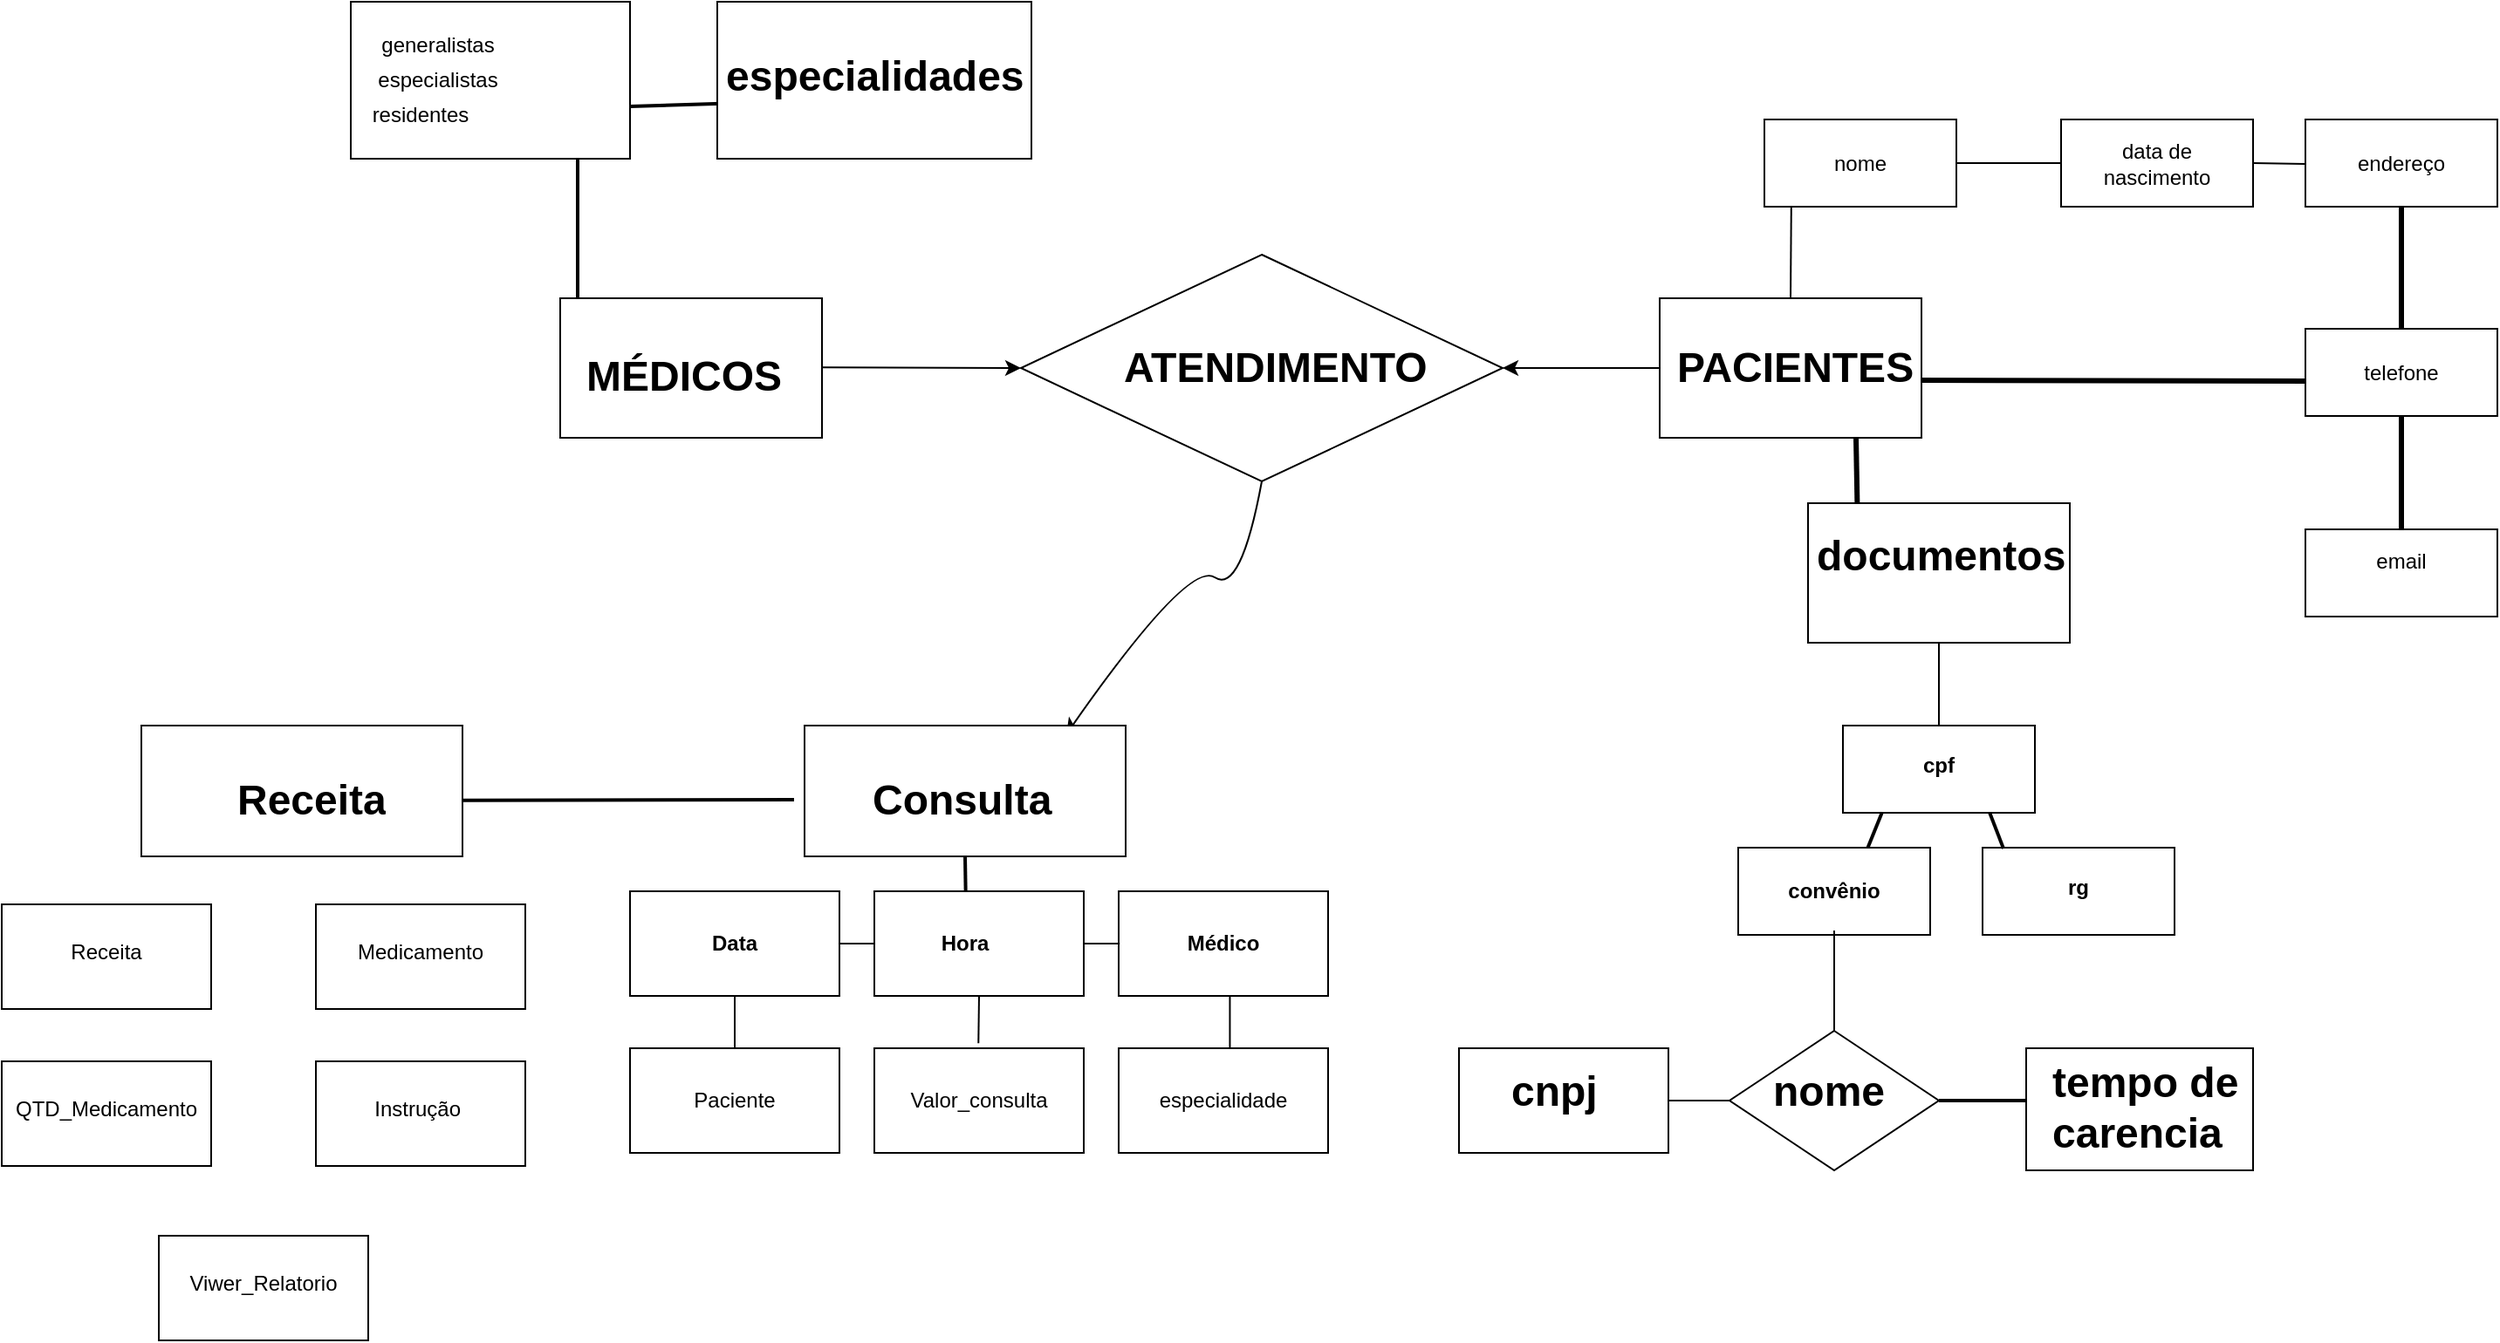 <mxfile version="22.0.4" type="github">
  <diagram name="Página-1" id="Iohb_Qh98rq4LltzsZjh">
    <mxGraphModel dx="2167" dy="761" grid="0" gridSize="10" guides="0" tooltips="1" connect="1" arrows="1" fold="1" page="0" pageScale="1" pageWidth="827" pageHeight="1169" math="0" shadow="0">
      <root>
        <mxCell id="0" />
        <mxCell id="1" parent="0" />
        <mxCell id="WpETOTU4uXRgeKiP_xAd-1" value="" style="rounded=0;whiteSpace=wrap;html=1;" vertex="1" parent="1">
          <mxGeometry x="150" y="290" width="150" height="80" as="geometry" />
        </mxCell>
        <mxCell id="WpETOTU4uXRgeKiP_xAd-2" value="" style="endArrow=classic;html=1;rounded=0;entryX=0;entryY=0.5;entryDx=0;entryDy=0;" edge="1" parent="1" target="WpETOTU4uXRgeKiP_xAd-9">
          <mxGeometry width="50" height="50" relative="1" as="geometry">
            <mxPoint x="300" y="329.58" as="sourcePoint" />
            <mxPoint x="370" y="329.58" as="targetPoint" />
            <Array as="points" />
          </mxGeometry>
        </mxCell>
        <mxCell id="WpETOTU4uXRgeKiP_xAd-9" value="" style="rhombus;whiteSpace=wrap;html=1;" vertex="1" parent="1">
          <mxGeometry x="414" y="265" width="276" height="130" as="geometry" />
        </mxCell>
        <mxCell id="WpETOTU4uXRgeKiP_xAd-10" value="" style="rounded=0;whiteSpace=wrap;html=1;" vertex="1" parent="1">
          <mxGeometry x="780" y="290" width="150" height="80" as="geometry" />
        </mxCell>
        <mxCell id="WpETOTU4uXRgeKiP_xAd-12" value="" style="endArrow=classic;html=1;rounded=0;exitX=0;exitY=0.5;exitDx=0;exitDy=0;" edge="1" parent="1" source="WpETOTU4uXRgeKiP_xAd-10" target="WpETOTU4uXRgeKiP_xAd-9">
          <mxGeometry width="50" height="50" relative="1" as="geometry">
            <mxPoint x="590" y="360" as="sourcePoint" />
            <mxPoint x="620" y="329.47" as="targetPoint" />
            <Array as="points" />
          </mxGeometry>
        </mxCell>
        <mxCell id="WpETOTU4uXRgeKiP_xAd-14" value="" style="endArrow=none;html=1;rounded=0;strokeWidth=2;" edge="1" parent="1">
          <mxGeometry width="50" height="50" relative="1" as="geometry">
            <mxPoint x="160" y="290" as="sourcePoint" />
            <mxPoint x="160" y="210" as="targetPoint" />
          </mxGeometry>
        </mxCell>
        <mxCell id="WpETOTU4uXRgeKiP_xAd-27" value="&lt;h1&gt;MÉDICOS&lt;/h1&gt;&lt;p&gt;&lt;br&gt;&lt;/p&gt;" style="text;html=1;strokeColor=none;fillColor=none;spacing=5;spacingTop=-20;whiteSpace=wrap;overflow=hidden;rounded=0;" vertex="1" parent="1">
          <mxGeometry x="160" y="315" width="150" height="120" as="geometry" />
        </mxCell>
        <mxCell id="WpETOTU4uXRgeKiP_xAd-31" style="edgeStyle=orthogonalEdgeStyle;rounded=0;orthogonalLoop=1;jettySize=auto;html=1;exitX=0.5;exitY=1;exitDx=0;exitDy=0;" edge="1" parent="1" source="WpETOTU4uXRgeKiP_xAd-1" target="WpETOTU4uXRgeKiP_xAd-1">
          <mxGeometry relative="1" as="geometry" />
        </mxCell>
        <mxCell id="WpETOTU4uXRgeKiP_xAd-32" style="edgeStyle=orthogonalEdgeStyle;rounded=0;orthogonalLoop=1;jettySize=auto;html=1;exitX=0.5;exitY=1;exitDx=0;exitDy=0;" edge="1" parent="1" source="WpETOTU4uXRgeKiP_xAd-1" target="WpETOTU4uXRgeKiP_xAd-1">
          <mxGeometry relative="1" as="geometry" />
        </mxCell>
        <mxCell id="WpETOTU4uXRgeKiP_xAd-35" value="&lt;h1&gt;ATENDIMENTO&lt;/h1&gt;&lt;p&gt;&lt;br&gt;&lt;/p&gt;" style="text;html=1;strokeColor=none;fillColor=none;spacing=5;spacingTop=-20;whiteSpace=wrap;overflow=hidden;rounded=0;" vertex="1" parent="1">
          <mxGeometry x="468" y="310" width="186" height="60" as="geometry" />
        </mxCell>
        <mxCell id="WpETOTU4uXRgeKiP_xAd-36" value="&lt;h1&gt;PACIENTES&lt;/h1&gt;&lt;p&gt;&lt;br&gt;&lt;/p&gt;" style="text;html=1;strokeColor=none;fillColor=none;spacing=5;spacingTop=-20;whiteSpace=wrap;overflow=hidden;rounded=0;" vertex="1" parent="1">
          <mxGeometry x="785" y="310" width="150" height="40" as="geometry" />
        </mxCell>
        <mxCell id="WpETOTU4uXRgeKiP_xAd-39" value="" style="rounded=0;whiteSpace=wrap;html=1;" vertex="1" parent="1">
          <mxGeometry x="30" y="120" width="160" height="90" as="geometry" />
        </mxCell>
        <mxCell id="WpETOTU4uXRgeKiP_xAd-40" value="" style="endArrow=none;html=1;rounded=0;strokeWidth=2;entryX=0.015;entryY=0.649;entryDx=0;entryDy=0;entryPerimeter=0;" edge="1" parent="1" target="WpETOTU4uXRgeKiP_xAd-41">
          <mxGeometry width="50" height="50" relative="1" as="geometry">
            <mxPoint x="190" y="180" as="sourcePoint" />
            <mxPoint x="260" y="180" as="targetPoint" />
          </mxGeometry>
        </mxCell>
        <mxCell id="WpETOTU4uXRgeKiP_xAd-41" value="" style="rounded=0;whiteSpace=wrap;html=1;" vertex="1" parent="1">
          <mxGeometry x="240" y="120" width="180" height="90" as="geometry" />
        </mxCell>
        <mxCell id="WpETOTU4uXRgeKiP_xAd-42" value="generalistas" style="text;html=1;strokeColor=none;fillColor=none;align=center;verticalAlign=middle;whiteSpace=wrap;rounded=0;" vertex="1" parent="1">
          <mxGeometry x="50" y="130" width="60" height="30" as="geometry" />
        </mxCell>
        <mxCell id="WpETOTU4uXRgeKiP_xAd-43" value="especialistas" style="text;html=1;strokeColor=none;fillColor=none;align=center;verticalAlign=middle;whiteSpace=wrap;rounded=0;" vertex="1" parent="1">
          <mxGeometry x="50" y="150" width="60" height="30" as="geometry" />
        </mxCell>
        <mxCell id="WpETOTU4uXRgeKiP_xAd-44" value="residentes " style="text;html=1;strokeColor=none;fillColor=none;align=center;verticalAlign=middle;whiteSpace=wrap;rounded=0;" vertex="1" parent="1">
          <mxGeometry x="40" y="170" width="60" height="30" as="geometry" />
        </mxCell>
        <mxCell id="WpETOTU4uXRgeKiP_xAd-45" value="&lt;h1&gt;especialidades&lt;br&gt;&lt;/h1&gt;" style="text;html=1;strokeColor=none;fillColor=none;spacing=5;spacingTop=-20;whiteSpace=wrap;overflow=hidden;rounded=0;" vertex="1" parent="1">
          <mxGeometry x="240" y="142.5" width="190" height="45" as="geometry" />
        </mxCell>
        <mxCell id="WpETOTU4uXRgeKiP_xAd-46" value="" style="rounded=0;whiteSpace=wrap;html=1;" vertex="1" parent="1">
          <mxGeometry x="840" y="187.5" width="110" height="50" as="geometry" />
        </mxCell>
        <mxCell id="WpETOTU4uXRgeKiP_xAd-47" value="nome" style="text;html=1;strokeColor=none;fillColor=none;align=center;verticalAlign=middle;whiteSpace=wrap;rounded=0;" vertex="1" parent="1">
          <mxGeometry x="865" y="197.5" width="60" height="30" as="geometry" />
        </mxCell>
        <mxCell id="WpETOTU4uXRgeKiP_xAd-48" value="" style="rounded=0;whiteSpace=wrap;html=1;" vertex="1" parent="1">
          <mxGeometry x="1010" y="187.5" width="110" height="50" as="geometry" />
        </mxCell>
        <mxCell id="WpETOTU4uXRgeKiP_xAd-49" value="data de nascimento" style="text;html=1;strokeColor=none;fillColor=none;align=center;verticalAlign=middle;whiteSpace=wrap;rounded=0;" vertex="1" parent="1">
          <mxGeometry x="1035" y="197.5" width="60" height="30" as="geometry" />
        </mxCell>
        <mxCell id="WpETOTU4uXRgeKiP_xAd-50" value="" style="rounded=0;whiteSpace=wrap;html=1;" vertex="1" parent="1">
          <mxGeometry x="1150" y="187.5" width="110" height="50" as="geometry" />
        </mxCell>
        <mxCell id="WpETOTU4uXRgeKiP_xAd-51" value="endereço" style="text;html=1;strokeColor=none;fillColor=none;align=center;verticalAlign=middle;whiteSpace=wrap;rounded=0;" vertex="1" parent="1">
          <mxGeometry x="1175" y="197.5" width="60" height="30" as="geometry" />
        </mxCell>
        <mxCell id="WpETOTU4uXRgeKiP_xAd-52" value="" style="rounded=0;whiteSpace=wrap;html=1;" vertex="1" parent="1">
          <mxGeometry x="1150" y="307.5" width="110" height="50" as="geometry" />
        </mxCell>
        <mxCell id="WpETOTU4uXRgeKiP_xAd-53" value="telefone" style="text;html=1;strokeColor=none;fillColor=none;align=center;verticalAlign=middle;whiteSpace=wrap;rounded=0;" vertex="1" parent="1">
          <mxGeometry x="1175" y="317.5" width="60" height="30" as="geometry" />
        </mxCell>
        <mxCell id="WpETOTU4uXRgeKiP_xAd-54" value="" style="rounded=0;whiteSpace=wrap;html=1;" vertex="1" parent="1">
          <mxGeometry x="1150" y="422.5" width="110" height="50" as="geometry" />
        </mxCell>
        <mxCell id="WpETOTU4uXRgeKiP_xAd-55" value="email" style="text;html=1;strokeColor=none;fillColor=none;align=center;verticalAlign=middle;whiteSpace=wrap;rounded=0;" vertex="1" parent="1">
          <mxGeometry x="1175" y="422.5" width="60" height="37.5" as="geometry" />
        </mxCell>
        <mxCell id="WpETOTU4uXRgeKiP_xAd-56" value="" style="endArrow=none;html=1;rounded=0;entryX=0.002;entryY=0.599;entryDx=0;entryDy=0;entryPerimeter=0;strokeWidth=3;" edge="1" parent="1" target="WpETOTU4uXRgeKiP_xAd-52">
          <mxGeometry width="50" height="50" relative="1" as="geometry">
            <mxPoint x="930" y="337" as="sourcePoint" />
            <mxPoint x="990" y="380" as="targetPoint" />
          </mxGeometry>
        </mxCell>
        <mxCell id="WpETOTU4uXRgeKiP_xAd-57" value="" style="endArrow=none;html=1;rounded=0;exitX=0.5;exitY=0;exitDx=0;exitDy=0;entryX=0.14;entryY=1.002;entryDx=0;entryDy=0;entryPerimeter=0;" edge="1" parent="1" source="WpETOTU4uXRgeKiP_xAd-10" target="WpETOTU4uXRgeKiP_xAd-46">
          <mxGeometry width="50" height="50" relative="1" as="geometry">
            <mxPoint x="880" y="300" as="sourcePoint" />
            <mxPoint x="930" y="250" as="targetPoint" />
          </mxGeometry>
        </mxCell>
        <mxCell id="WpETOTU4uXRgeKiP_xAd-58" value="" style="endArrow=none;html=1;rounded=0;exitX=1;exitY=0.5;exitDx=0;exitDy=0;entryX=0;entryY=0.5;entryDx=0;entryDy=0;" edge="1" parent="1" source="WpETOTU4uXRgeKiP_xAd-46" target="WpETOTU4uXRgeKiP_xAd-48">
          <mxGeometry width="50" height="50" relative="1" as="geometry">
            <mxPoint x="940" y="310" as="sourcePoint" />
            <mxPoint x="990" y="260" as="targetPoint" />
          </mxGeometry>
        </mxCell>
        <mxCell id="WpETOTU4uXRgeKiP_xAd-59" value="" style="endArrow=none;html=1;rounded=0;exitX=1;exitY=0.5;exitDx=0;exitDy=0;" edge="1" parent="1" source="WpETOTU4uXRgeKiP_xAd-48">
          <mxGeometry width="50" height="50" relative="1" as="geometry">
            <mxPoint x="1110" y="213" as="sourcePoint" />
            <mxPoint x="1150" y="213" as="targetPoint" />
          </mxGeometry>
        </mxCell>
        <mxCell id="WpETOTU4uXRgeKiP_xAd-60" value="" style="endArrow=none;html=1;rounded=0;entryX=0.5;entryY=1;entryDx=0;entryDy=0;strokeWidth=3;exitX=0.5;exitY=0;exitDx=0;exitDy=0;" edge="1" parent="1" source="WpETOTU4uXRgeKiP_xAd-55" target="WpETOTU4uXRgeKiP_xAd-52">
          <mxGeometry width="50" height="50" relative="1" as="geometry">
            <mxPoint x="1200" y="410" as="sourcePoint" />
            <mxPoint x="1200" y="357.5" as="targetPoint" />
          </mxGeometry>
        </mxCell>
        <mxCell id="WpETOTU4uXRgeKiP_xAd-61" value="" style="endArrow=none;html=1;rounded=0;entryX=0.5;entryY=1;entryDx=0;entryDy=0;strokeWidth=3;exitX=0.5;exitY=0;exitDx=0;exitDy=0;" edge="1" parent="1" source="WpETOTU4uXRgeKiP_xAd-52">
          <mxGeometry width="50" height="50" relative="1" as="geometry">
            <mxPoint x="1205" y="303" as="sourcePoint" />
            <mxPoint x="1205" y="238" as="targetPoint" />
          </mxGeometry>
        </mxCell>
        <mxCell id="WpETOTU4uXRgeKiP_xAd-62" value="" style="rounded=0;whiteSpace=wrap;html=1;" vertex="1" parent="1">
          <mxGeometry x="865" y="407.5" width="150" height="80" as="geometry" />
        </mxCell>
        <mxCell id="WpETOTU4uXRgeKiP_xAd-63" value="&lt;h1&gt;documentos &lt;br&gt;&lt;/h1&gt;" style="text;html=1;strokeColor=none;fillColor=none;spacing=5;spacingTop=-20;whiteSpace=wrap;overflow=hidden;rounded=0;" vertex="1" parent="1">
          <mxGeometry x="865" y="417.5" width="150" height="40" as="geometry" />
        </mxCell>
        <mxCell id="WpETOTU4uXRgeKiP_xAd-64" value="" style="endArrow=none;html=1;rounded=0;entryX=0.75;entryY=1;entryDx=0;entryDy=0;exitX=0.188;exitY=0;exitDx=0;exitDy=0;exitPerimeter=0;strokeWidth=3;" edge="1" parent="1" source="WpETOTU4uXRgeKiP_xAd-62" target="WpETOTU4uXRgeKiP_xAd-10">
          <mxGeometry width="50" height="50" relative="1" as="geometry">
            <mxPoint x="890" y="408" as="sourcePoint" />
            <mxPoint x="940" y="357.5" as="targetPoint" />
          </mxGeometry>
        </mxCell>
        <mxCell id="WpETOTU4uXRgeKiP_xAd-65" value="" style="rounded=0;whiteSpace=wrap;html=1;" vertex="1" parent="1">
          <mxGeometry x="885" y="535" width="110" height="50" as="geometry" />
        </mxCell>
        <mxCell id="WpETOTU4uXRgeKiP_xAd-66" value="&lt;b&gt;cpf&lt;/b&gt;" style="text;html=1;strokeColor=none;fillColor=none;align=center;verticalAlign=middle;whiteSpace=wrap;rounded=0;" vertex="1" parent="1">
          <mxGeometry x="910" y="535" width="60" height="45" as="geometry" />
        </mxCell>
        <mxCell id="WpETOTU4uXRgeKiP_xAd-67" value="" style="endArrow=none;html=1;rounded=0;entryX=0.5;entryY=1;entryDx=0;entryDy=0;exitX=0.5;exitY=0;exitDx=0;exitDy=0;" edge="1" parent="1" source="WpETOTU4uXRgeKiP_xAd-66" target="WpETOTU4uXRgeKiP_xAd-62">
          <mxGeometry width="50" height="50" relative="1" as="geometry">
            <mxPoint x="940" y="522.5" as="sourcePoint" />
            <mxPoint x="990" y="472.5" as="targetPoint" />
          </mxGeometry>
        </mxCell>
        <mxCell id="WpETOTU4uXRgeKiP_xAd-68" value="" style="rounded=0;whiteSpace=wrap;html=1;" vertex="1" parent="1">
          <mxGeometry x="965" y="605" width="110" height="50" as="geometry" />
        </mxCell>
        <mxCell id="WpETOTU4uXRgeKiP_xAd-69" value="&lt;b&gt;rg&lt;/b&gt;" style="text;html=1;strokeColor=none;fillColor=none;align=center;verticalAlign=middle;whiteSpace=wrap;rounded=0;" vertex="1" parent="1">
          <mxGeometry x="990" y="605" width="60" height="45" as="geometry" />
        </mxCell>
        <mxCell id="WpETOTU4uXRgeKiP_xAd-70" value="" style="rounded=0;whiteSpace=wrap;html=1;" vertex="1" parent="1">
          <mxGeometry x="825" y="605" width="110" height="50" as="geometry" />
        </mxCell>
        <mxCell id="WpETOTU4uXRgeKiP_xAd-71" value="&lt;b&gt;convênio&lt;/b&gt;" style="text;html=1;strokeColor=none;fillColor=none;align=center;verticalAlign=middle;whiteSpace=wrap;rounded=0;" vertex="1" parent="1">
          <mxGeometry x="850" y="607.5" width="60" height="45" as="geometry" />
        </mxCell>
        <mxCell id="WpETOTU4uXRgeKiP_xAd-72" value="" style="endArrow=none;html=1;rounded=0;exitX=0.109;exitY=0.01;exitDx=0;exitDy=0;exitPerimeter=0;strokeWidth=2;entryX=0.765;entryY=1.002;entryDx=0;entryDy=0;entryPerimeter=0;" edge="1" parent="1" source="WpETOTU4uXRgeKiP_xAd-68" target="WpETOTU4uXRgeKiP_xAd-65">
          <mxGeometry width="50" height="50" relative="1" as="geometry">
            <mxPoint x="1130" y="610" as="sourcePoint" />
            <mxPoint x="970" y="590" as="targetPoint" />
          </mxGeometry>
        </mxCell>
        <mxCell id="WpETOTU4uXRgeKiP_xAd-73" value="" style="endArrow=none;html=1;rounded=0;exitX=0.82;exitY=-0.052;exitDx=0;exitDy=0;exitPerimeter=0;strokeWidth=2;entryX=0.204;entryY=0.994;entryDx=0;entryDy=0;entryPerimeter=0;" edge="1" parent="1" source="WpETOTU4uXRgeKiP_xAd-71" target="WpETOTU4uXRgeKiP_xAd-65">
          <mxGeometry width="50" height="50" relative="1" as="geometry">
            <mxPoint x="898.5" y="607.5" as="sourcePoint" />
            <mxPoint x="910" y="590" as="targetPoint" />
          </mxGeometry>
        </mxCell>
        <mxCell id="WpETOTU4uXRgeKiP_xAd-74" value="" style="endArrow=none;html=1;rounded=0;entryX=0.5;entryY=1;entryDx=0;entryDy=0;" edge="1" parent="1" target="WpETOTU4uXRgeKiP_xAd-71">
          <mxGeometry width="50" height="50" relative="1" as="geometry">
            <mxPoint x="880" y="710" as="sourcePoint" />
            <mxPoint x="800" y="730" as="targetPoint" />
          </mxGeometry>
        </mxCell>
        <mxCell id="WpETOTU4uXRgeKiP_xAd-75" value="" style="rounded=0;whiteSpace=wrap;html=1;" vertex="1" parent="1">
          <mxGeometry x="990" y="720" width="130" height="70" as="geometry" />
        </mxCell>
        <mxCell id="WpETOTU4uXRgeKiP_xAd-76" value="" style="rounded=0;whiteSpace=wrap;html=1;" vertex="1" parent="1">
          <mxGeometry x="665" y="720" width="120" height="60" as="geometry" />
        </mxCell>
        <mxCell id="WpETOTU4uXRgeKiP_xAd-77" value="" style="rhombus;whiteSpace=wrap;html=1;" vertex="1" parent="1">
          <mxGeometry x="820" y="710" width="120" height="80" as="geometry" />
        </mxCell>
        <mxCell id="WpETOTU4uXRgeKiP_xAd-78" value="&lt;h1&gt;nome&lt;/h1&gt;" style="text;html=1;strokeColor=none;fillColor=none;spacing=5;spacingTop=-20;whiteSpace=wrap;overflow=hidden;rounded=0;" vertex="1" parent="1">
          <mxGeometry x="840" y="725" width="110" height="50" as="geometry" />
        </mxCell>
        <mxCell id="WpETOTU4uXRgeKiP_xAd-79" value="&lt;h1&gt;cnpj&lt;/h1&gt;" style="text;html=1;strokeColor=none;fillColor=none;spacing=5;spacingTop=-20;whiteSpace=wrap;overflow=hidden;rounded=0;" vertex="1" parent="1">
          <mxGeometry x="690" y="725" width="80" height="50" as="geometry" />
        </mxCell>
        <mxCell id="WpETOTU4uXRgeKiP_xAd-80" value="&lt;h1&gt;tempo de carencia&lt;/h1&gt;" style="text;html=1;strokeColor=none;fillColor=none;spacing=5;spacingTop=-20;whiteSpace=wrap;overflow=hidden;rounded=0;" vertex="1" parent="1">
          <mxGeometry x="1000" y="720" width="120" height="60" as="geometry" />
        </mxCell>
        <mxCell id="WpETOTU4uXRgeKiP_xAd-81" value="" style="endArrow=none;html=1;rounded=0;entryX=0;entryY=0.5;entryDx=0;entryDy=0;exitX=1;exitY=0.5;exitDx=0;exitDy=0;" edge="1" parent="1" source="WpETOTU4uXRgeKiP_xAd-76" target="WpETOTU4uXRgeKiP_xAd-77">
          <mxGeometry width="50" height="50" relative="1" as="geometry">
            <mxPoint x="780" y="760" as="sourcePoint" />
            <mxPoint x="800" y="730" as="targetPoint" />
          </mxGeometry>
        </mxCell>
        <mxCell id="WpETOTU4uXRgeKiP_xAd-82" value="" style="endArrow=none;html=1;rounded=0;strokeWidth=2;" edge="1" parent="1">
          <mxGeometry width="50" height="50" relative="1" as="geometry">
            <mxPoint x="940" y="750" as="sourcePoint" />
            <mxPoint x="990" y="750" as="targetPoint" />
          </mxGeometry>
        </mxCell>
        <mxCell id="WpETOTU4uXRgeKiP_xAd-83" value="" style="curved=1;endArrow=classic;html=1;rounded=0;exitX=0.5;exitY=1;exitDx=0;exitDy=0;" edge="1" parent="1" source="WpETOTU4uXRgeKiP_xAd-9">
          <mxGeometry width="50" height="50" relative="1" as="geometry">
            <mxPoint x="450" y="540" as="sourcePoint" />
            <mxPoint x="440" y="540" as="targetPoint" />
            <Array as="points">
              <mxPoint x="540" y="460" />
              <mxPoint x="510" y="440" />
            </Array>
          </mxGeometry>
        </mxCell>
        <mxCell id="WpETOTU4uXRgeKiP_xAd-84" value="" style="rounded=0;whiteSpace=wrap;html=1;" vertex="1" parent="1">
          <mxGeometry x="290" y="535" width="184" height="75" as="geometry" />
        </mxCell>
        <mxCell id="WpETOTU4uXRgeKiP_xAd-86" value="&lt;blockquote style=&quot;margin: 0 0 0 40px; border: none; padding: 0px;&quot;&gt;&lt;h1&gt;Consulta&lt;/h1&gt;&lt;/blockquote&gt;&lt;p&gt;&lt;br&gt;&lt;/p&gt;" style="text;html=1;strokeColor=none;fillColor=none;spacing=5;spacingTop=-20;whiteSpace=wrap;overflow=hidden;rounded=0;" vertex="1" parent="1">
          <mxGeometry x="284" y="557.5" width="190" height="40" as="geometry" />
        </mxCell>
        <mxCell id="WpETOTU4uXRgeKiP_xAd-87" value="" style="rounded=0;whiteSpace=wrap;html=1;" vertex="1" parent="1">
          <mxGeometry x="190" y="630" width="120" height="60" as="geometry" />
        </mxCell>
        <mxCell id="WpETOTU4uXRgeKiP_xAd-88" value="&lt;b&gt;Data&lt;/b&gt;" style="text;html=1;strokeColor=none;fillColor=none;align=center;verticalAlign=middle;whiteSpace=wrap;rounded=0;" vertex="1" parent="1">
          <mxGeometry x="215" y="645" width="70" height="30" as="geometry" />
        </mxCell>
        <mxCell id="WpETOTU4uXRgeKiP_xAd-89" value="" style="rounded=0;whiteSpace=wrap;html=1;" vertex="1" parent="1">
          <mxGeometry x="330" y="630" width="120" height="60" as="geometry" />
        </mxCell>
        <mxCell id="WpETOTU4uXRgeKiP_xAd-90" value="&lt;b&gt;Hora&lt;/b&gt;" style="text;html=1;strokeColor=none;fillColor=none;align=center;verticalAlign=middle;whiteSpace=wrap;rounded=0;" vertex="1" parent="1">
          <mxGeometry x="332" y="637.5" width="100" height="45" as="geometry" />
        </mxCell>
        <mxCell id="WpETOTU4uXRgeKiP_xAd-91" value="" style="rounded=0;whiteSpace=wrap;html=1;" vertex="1" parent="1">
          <mxGeometry x="470" y="630" width="120" height="60" as="geometry" />
        </mxCell>
        <mxCell id="WpETOTU4uXRgeKiP_xAd-92" value="&lt;b&gt;Médico&lt;/b&gt;" style="text;html=1;strokeColor=none;fillColor=none;align=center;verticalAlign=middle;whiteSpace=wrap;rounded=0;" vertex="1" parent="1">
          <mxGeometry x="495" y="645" width="70" height="30" as="geometry" />
        </mxCell>
        <mxCell id="WpETOTU4uXRgeKiP_xAd-93" value="" style="rounded=0;whiteSpace=wrap;html=1;" vertex="1" parent="1">
          <mxGeometry x="470" y="720" width="120" height="60" as="geometry" />
        </mxCell>
        <mxCell id="WpETOTU4uXRgeKiP_xAd-94" value="especialidade" style="text;html=1;strokeColor=none;fillColor=none;align=center;verticalAlign=middle;whiteSpace=wrap;rounded=0;" vertex="1" parent="1">
          <mxGeometry x="495" y="735" width="70" height="30" as="geometry" />
        </mxCell>
        <mxCell id="WpETOTU4uXRgeKiP_xAd-95" value="" style="rounded=0;whiteSpace=wrap;html=1;" vertex="1" parent="1">
          <mxGeometry x="330" y="720" width="120" height="60" as="geometry" />
        </mxCell>
        <mxCell id="WpETOTU4uXRgeKiP_xAd-96" value="Valor_consulta" style="text;html=1;strokeColor=none;fillColor=none;align=center;verticalAlign=middle;whiteSpace=wrap;rounded=0;" vertex="1" parent="1">
          <mxGeometry x="355" y="735" width="70" height="30" as="geometry" />
        </mxCell>
        <mxCell id="WpETOTU4uXRgeKiP_xAd-99" value="" style="rounded=0;whiteSpace=wrap;html=1;" vertex="1" parent="1">
          <mxGeometry x="190" y="720" width="120" height="60" as="geometry" />
        </mxCell>
        <mxCell id="WpETOTU4uXRgeKiP_xAd-100" value="Paciente" style="text;html=1;strokeColor=none;fillColor=none;align=center;verticalAlign=middle;whiteSpace=wrap;rounded=0;" vertex="1" parent="1">
          <mxGeometry x="215" y="735" width="70" height="30" as="geometry" />
        </mxCell>
        <mxCell id="WpETOTU4uXRgeKiP_xAd-101" value="" style="endArrow=none;html=1;rounded=0;entryX=0.5;entryY=1;entryDx=0;entryDy=0;exitX=0.436;exitY=-0.002;exitDx=0;exitDy=0;exitPerimeter=0;strokeWidth=2;" edge="1" parent="1" source="WpETOTU4uXRgeKiP_xAd-89" target="WpETOTU4uXRgeKiP_xAd-84">
          <mxGeometry width="50" height="50" relative="1" as="geometry">
            <mxPoint x="600" y="640" as="sourcePoint" />
            <mxPoint x="650" y="590" as="targetPoint" />
          </mxGeometry>
        </mxCell>
        <mxCell id="WpETOTU4uXRgeKiP_xAd-104" value="" style="endArrow=none;html=1;rounded=0;exitX=1;exitY=0.5;exitDx=0;exitDy=0;entryX=0.005;entryY=0.5;entryDx=0;entryDy=0;entryPerimeter=0;" edge="1" parent="1" source="WpETOTU4uXRgeKiP_xAd-89" target="WpETOTU4uXRgeKiP_xAd-91">
          <mxGeometry width="50" height="50" relative="1" as="geometry">
            <mxPoint x="600" y="640" as="sourcePoint" />
            <mxPoint x="650" y="590" as="targetPoint" />
          </mxGeometry>
        </mxCell>
        <mxCell id="WpETOTU4uXRgeKiP_xAd-105" value="" style="endArrow=none;html=1;rounded=0;exitX=1;exitY=0.5;exitDx=0;exitDy=0;" edge="1" parent="1">
          <mxGeometry width="50" height="50" relative="1" as="geometry">
            <mxPoint x="310" y="660" as="sourcePoint" />
            <mxPoint x="330" y="660" as="targetPoint" />
          </mxGeometry>
        </mxCell>
        <mxCell id="WpETOTU4uXRgeKiP_xAd-106" value="" style="endArrow=none;html=1;rounded=0;entryX=0.5;entryY=1;entryDx=0;entryDy=0;exitX=0.5;exitY=0;exitDx=0;exitDy=0;" edge="1" parent="1" source="WpETOTU4uXRgeKiP_xAd-99" target="WpETOTU4uXRgeKiP_xAd-87">
          <mxGeometry width="50" height="50" relative="1" as="geometry">
            <mxPoint x="340" y="670" as="sourcePoint" />
            <mxPoint x="390" y="620" as="targetPoint" />
          </mxGeometry>
        </mxCell>
        <mxCell id="WpETOTU4uXRgeKiP_xAd-107" value="" style="endArrow=none;html=1;rounded=0;entryX=0.5;entryY=1;entryDx=0;entryDy=0;exitX=0.497;exitY=-0.047;exitDx=0;exitDy=0;exitPerimeter=0;" edge="1" parent="1" source="WpETOTU4uXRgeKiP_xAd-95" target="WpETOTU4uXRgeKiP_xAd-89">
          <mxGeometry width="50" height="50" relative="1" as="geometry">
            <mxPoint x="260" y="730" as="sourcePoint" />
            <mxPoint x="260" y="700" as="targetPoint" />
          </mxGeometry>
        </mxCell>
        <mxCell id="WpETOTU4uXRgeKiP_xAd-108" value="" style="endArrow=none;html=1;rounded=0;entryX=0.531;entryY=1.004;entryDx=0;entryDy=0;entryPerimeter=0;exitX=0.531;exitY=0;exitDx=0;exitDy=0;exitPerimeter=0;" edge="1" parent="1" source="WpETOTU4uXRgeKiP_xAd-93" target="WpETOTU4uXRgeKiP_xAd-91">
          <mxGeometry width="50" height="50" relative="1" as="geometry">
            <mxPoint x="535" y="719" as="sourcePoint" />
            <mxPoint x="270" y="710" as="targetPoint" />
          </mxGeometry>
        </mxCell>
        <mxCell id="WpETOTU4uXRgeKiP_xAd-109" value="" style="rounded=0;whiteSpace=wrap;html=1;" vertex="1" parent="1">
          <mxGeometry x="-90" y="535" width="184" height="75" as="geometry" />
        </mxCell>
        <mxCell id="WpETOTU4uXRgeKiP_xAd-110" value="&lt;blockquote style=&quot;margin: 0 0 0 40px; border: none; padding: 0px;&quot;&gt;&lt;h1&gt;Receita&lt;/h1&gt;&lt;/blockquote&gt;" style="text;html=1;strokeColor=none;fillColor=none;spacing=5;spacingTop=-20;whiteSpace=wrap;overflow=hidden;rounded=0;" vertex="1" parent="1">
          <mxGeometry x="-80" y="557.5" width="170" height="40" as="geometry" />
        </mxCell>
        <mxCell id="WpETOTU4uXRgeKiP_xAd-111" value="" style="endArrow=none;html=1;rounded=0;entryX=0;entryY=0.5;entryDx=0;entryDy=0;strokeWidth=2;exitX=1.002;exitY=0.571;exitDx=0;exitDy=0;exitPerimeter=0;" edge="1" parent="1" source="WpETOTU4uXRgeKiP_xAd-109" target="WpETOTU4uXRgeKiP_xAd-86">
          <mxGeometry width="50" height="50" relative="1" as="geometry">
            <mxPoint x="100" y="578" as="sourcePoint" />
            <mxPoint x="390" y="730" as="targetPoint" />
          </mxGeometry>
        </mxCell>
        <mxCell id="WpETOTU4uXRgeKiP_xAd-113" value="" style="rounded=0;whiteSpace=wrap;html=1;" vertex="1" parent="1">
          <mxGeometry x="-170" y="637.5" width="120" height="60" as="geometry" />
        </mxCell>
        <mxCell id="WpETOTU4uXRgeKiP_xAd-114" value="" style="rounded=0;whiteSpace=wrap;html=1;" vertex="1" parent="1">
          <mxGeometry x="10" y="637.5" width="120" height="60" as="geometry" />
        </mxCell>
        <mxCell id="WpETOTU4uXRgeKiP_xAd-115" value="" style="rounded=0;whiteSpace=wrap;html=1;" vertex="1" parent="1">
          <mxGeometry x="-170" y="727.5" width="120" height="60" as="geometry" />
        </mxCell>
        <mxCell id="WpETOTU4uXRgeKiP_xAd-116" value="" style="rounded=0;whiteSpace=wrap;html=1;" vertex="1" parent="1">
          <mxGeometry x="10" y="727.5" width="120" height="60" as="geometry" />
        </mxCell>
        <mxCell id="WpETOTU4uXRgeKiP_xAd-117" value="" style="rounded=0;whiteSpace=wrap;html=1;" vertex="1" parent="1">
          <mxGeometry x="-80" y="827.5" width="120" height="60" as="geometry" />
        </mxCell>
        <mxCell id="WpETOTU4uXRgeKiP_xAd-118" value="Receita" style="text;html=1;strokeColor=none;fillColor=none;align=center;verticalAlign=middle;whiteSpace=wrap;rounded=0;" vertex="1" parent="1">
          <mxGeometry x="-140" y="650" width="60" height="30" as="geometry" />
        </mxCell>
        <mxCell id="WpETOTU4uXRgeKiP_xAd-119" value="Medicamento" style="text;html=1;strokeColor=none;fillColor=none;align=center;verticalAlign=middle;whiteSpace=wrap;rounded=0;" vertex="1" parent="1">
          <mxGeometry x="40" y="650" width="60" height="30" as="geometry" />
        </mxCell>
        <mxCell id="WpETOTU4uXRgeKiP_xAd-120" value="Instrução&amp;nbsp;" style="text;html=1;strokeColor=none;fillColor=none;align=center;verticalAlign=middle;whiteSpace=wrap;rounded=0;" vertex="1" parent="1">
          <mxGeometry x="40" y="740" width="60" height="30" as="geometry" />
        </mxCell>
        <mxCell id="WpETOTU4uXRgeKiP_xAd-121" value="QTD_Medicamento" style="text;html=1;strokeColor=none;fillColor=none;align=center;verticalAlign=middle;whiteSpace=wrap;rounded=0;" vertex="1" parent="1">
          <mxGeometry x="-140" y="740" width="60" height="30" as="geometry" />
        </mxCell>
        <mxCell id="WpETOTU4uXRgeKiP_xAd-122" value="Viwer_Relatorio" style="text;html=1;strokeColor=none;fillColor=none;align=center;verticalAlign=middle;whiteSpace=wrap;rounded=0;" vertex="1" parent="1">
          <mxGeometry x="-50" y="840" width="60" height="30" as="geometry" />
        </mxCell>
      </root>
    </mxGraphModel>
  </diagram>
</mxfile>
